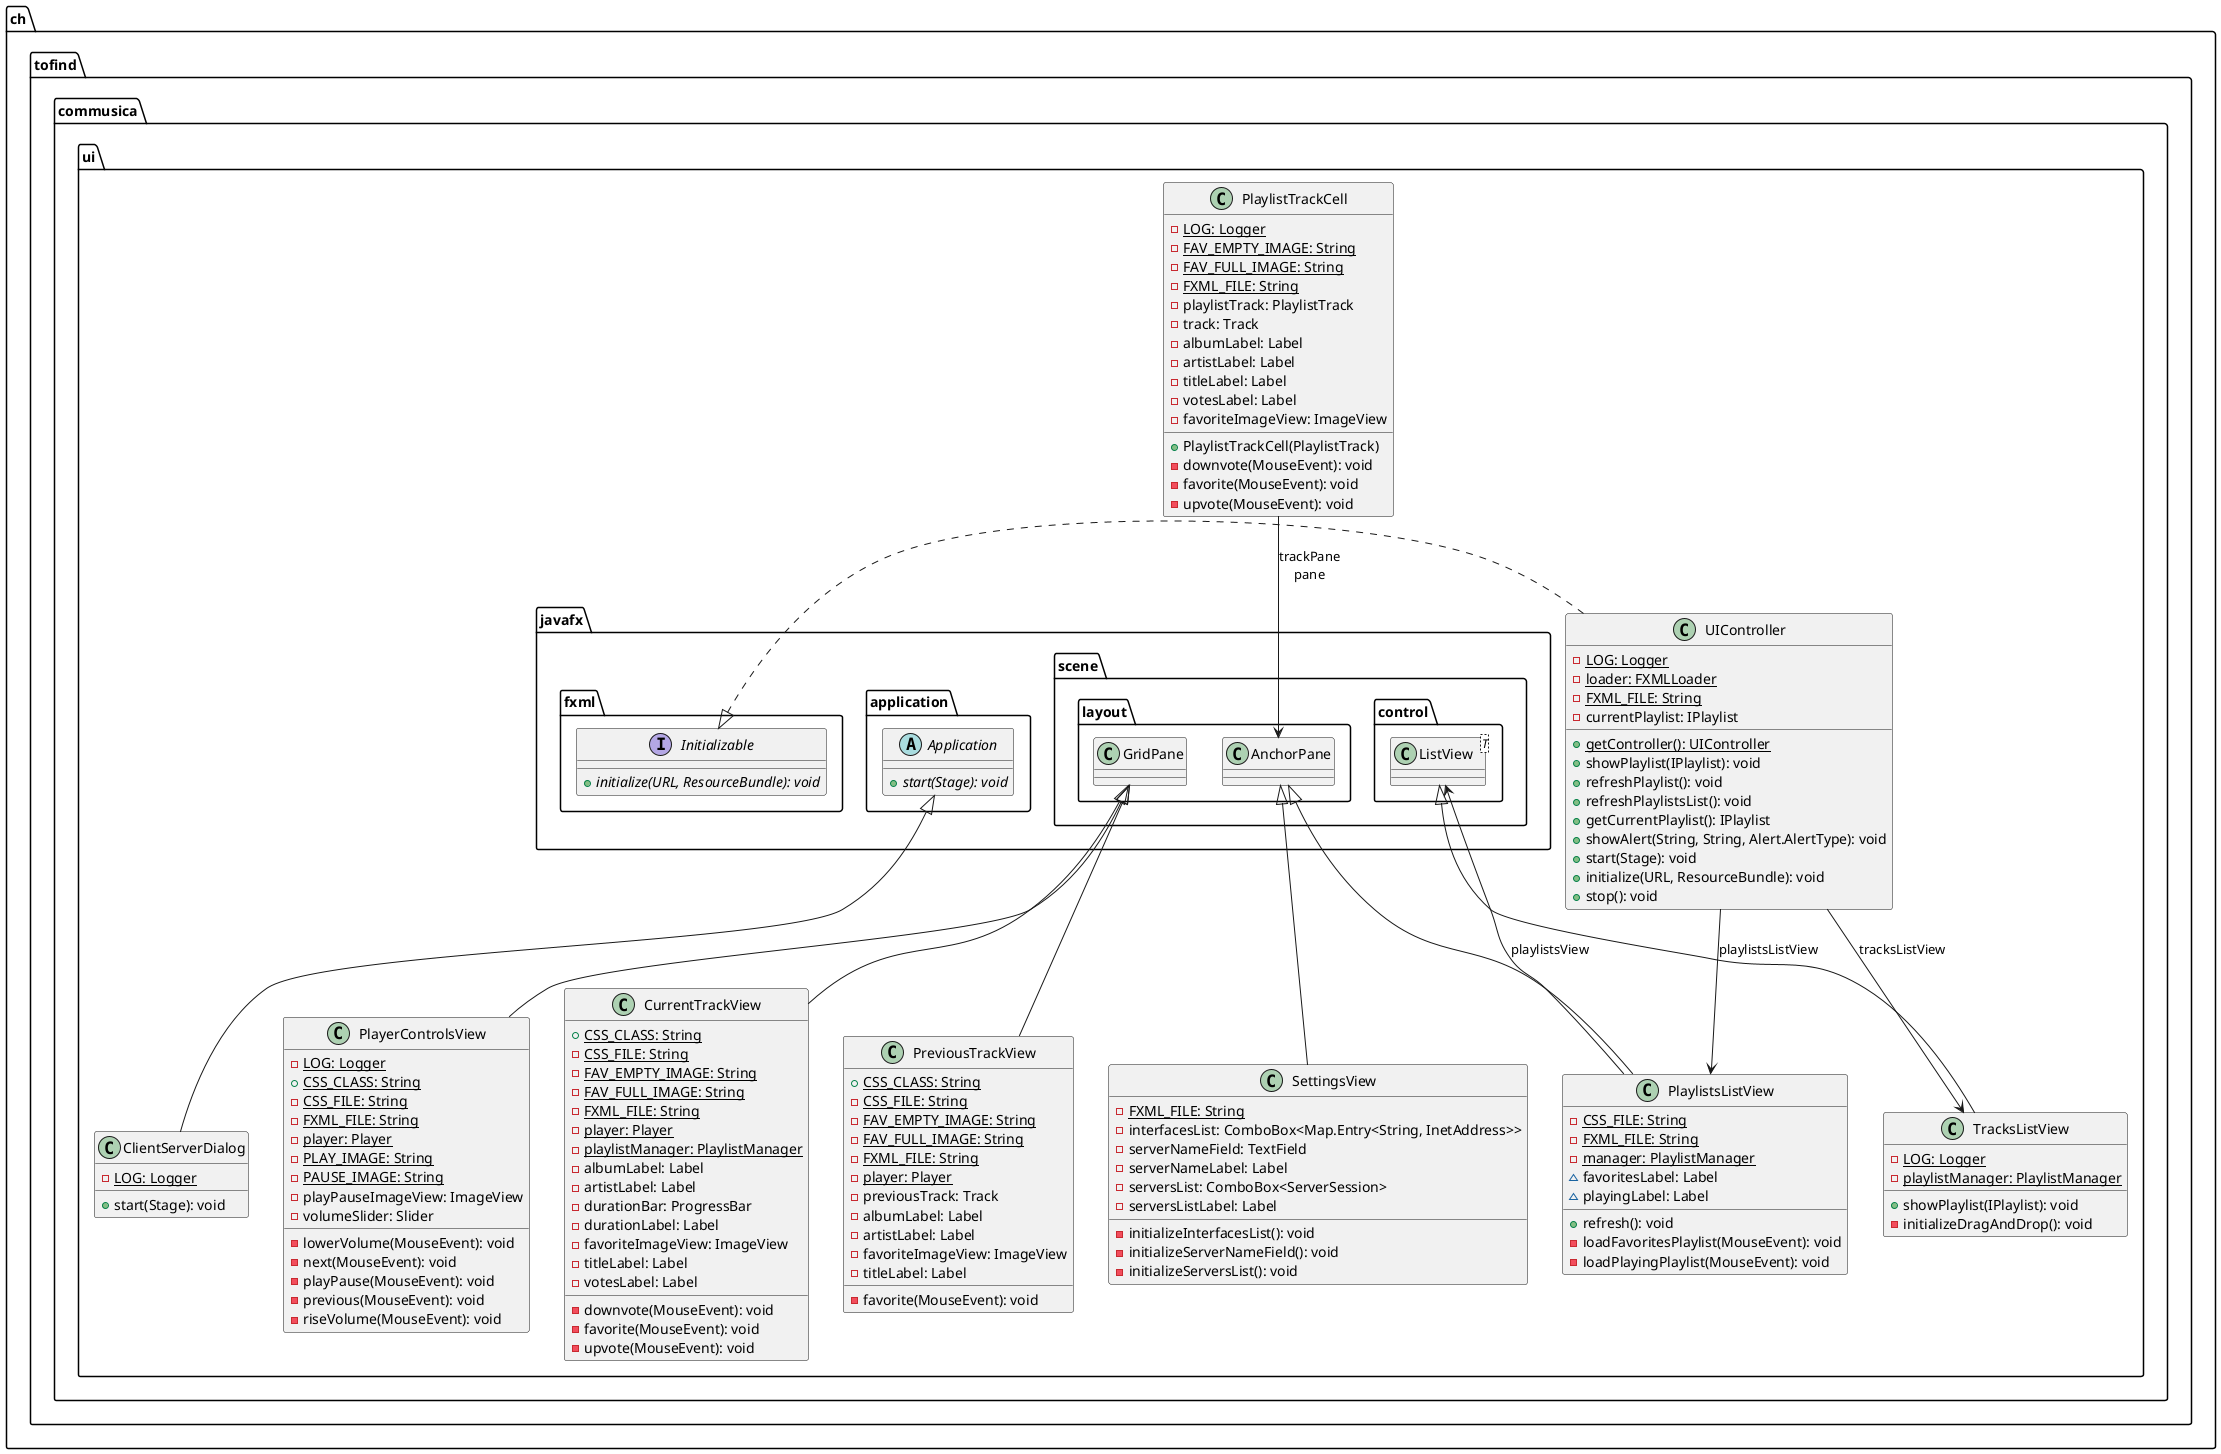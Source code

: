 @startuml

    namespace ch.tofind.commusica.ui {

        class PreviousTrackView {
            {static} +CSS_CLASS: String
            {static} -CSS_FILE: String
            {static} -FAV_EMPTY_IMAGE: String
            {static} -FAV_FULL_IMAGE: String
            {static} -FXML_FILE: String
            {static} -player: Player
            -previousTrack: Track
            -albumLabel: Label
            -artistLabel: Label
            -favoriteImageView: ImageView
            -titleLabel: Label
            -favorite(MouseEvent): void
        }

        class ClientServerDialog {
            {static} -LOG: Logger
            +start(Stage): void
        }

        class PlaylistsListView {
            {static} -CSS_FILE: String
            {static} -FXML_FILE: String
            {static} -manager: PlaylistManager
            ~favoritesLabel: Label
            ~playingLabel: Label
            +refresh(): void
            -loadFavoritesPlaylist(MouseEvent): void
            -loadPlayingPlaylist(MouseEvent): void
        }

        class CurrentTrackView {
            {static} +CSS_CLASS: String
            {static} -CSS_FILE: String
            {static} -FAV_EMPTY_IMAGE: String
            {static} -FAV_FULL_IMAGE: String
            {static} -FXML_FILE: String
            {static} -player: Player
            {static} -playlistManager: PlaylistManager
            -albumLabel: Label
            -artistLabel: Label
            -durationBar: ProgressBar
            -durationLabel: Label
            -favoriteImageView: ImageView
            -titleLabel: Label
            -votesLabel: Label
            -downvote(MouseEvent): void
            -favorite(MouseEvent): void
            -upvote(MouseEvent): void
        }

        class SettingsView {
            {static} -FXML_FILE: String
            -interfacesList: ComboBox<Map.Entry<String, InetAddress>>
            -serverNameField: TextField
            -serverNameLabel: Label
            -serversList: ComboBox<ServerSession>
            -serversListLabel: Label
            -initializeInterfacesList(): void
            -initializeServerNameField(): void
            -initializeServersList(): void
        }

        class UIController {
            {static} -LOG: Logger
            {static} -loader: FXMLLoader
            {static} -FXML_FILE: String
            -currentPlaylist: IPlaylist
            {static} +getController(): UIController
            +showPlaylist(IPlaylist): void
            +refreshPlaylist(): void
            +refreshPlaylistsList(): void
            +getCurrentPlaylist(): IPlaylist
            +showAlert(String, String, Alert.AlertType): void
            +start(Stage): void
            +initialize(URL, ResourceBundle): void
            +stop(): void
        }

        class PlaylistTrackCell {
            {static} -LOG: Logger
            {static} -FAV_EMPTY_IMAGE: String
            {static} -FAV_FULL_IMAGE: String
            {static} -FXML_FILE: String
            -playlistTrack: PlaylistTrack
            -track: Track
            -albumLabel: Label
            -artistLabel: Label
            -titleLabel: Label
            -votesLabel: Label
            -favoriteImageView: ImageView
            +PlaylistTrackCell(PlaylistTrack)
            -downvote(MouseEvent): void
            -favorite(MouseEvent): void
            -upvote(MouseEvent): void
        }

        class PlayerControlsView {
            {static} -LOG: Logger
            {static} +CSS_CLASS: String
            {static} -CSS_FILE: String
            {static} -FXML_FILE: String
            {static} -player: Player
            {static} -PLAY_IMAGE: String
            {static} -PAUSE_IMAGE: String
            -playPauseImageView: ImageView
            -volumeSlider: Slider
            -lowerVolume(MouseEvent): void
            -next(MouseEvent): void
            -playPause(MouseEvent): void
            -previous(MouseEvent): void
            -riseVolume(MouseEvent): void
        }

        class TracksListView {
            {static} -LOG: Logger
            {static} -playlistManager: PlaylistManager
            +showPlaylist(IPlaylist): void
            -initializeDragAndDrop(): void
        }

        class javafx.scene.layout.GridPane
        javafx.scene.layout.GridPane <|-- PreviousTrackView

        abstract class javafx.application.Application {
            {abstract} +start(Stage): void
        }
        javafx.application.Application <|-- ClientServerDialog

        class javafx.scene.layout.AnchorPane
        javafx.scene.layout.AnchorPane <|-- PlaylistsListView

        javafx.scene.layout.GridPane <|-- CurrentTrackView

        javafx.scene.layout.AnchorPane <|-- SettingsView

        interface javafx.fxml.Initializable {
            {abstract} +initialize(URL, ResourceBundle): void
        }
        javafx.fxml.Initializable <|.. UIController

        javafx.scene.layout.GridPane <|-- PlayerControlsView

        class javafx.scene.control.ListView<T>
        javafx.scene.control.ListView <|-- TracksListView

        PlaylistsListView --> javafx.scene.control.ListView: playlistsView

        UIController --> PlaylistsListView: playlistsListView

        UIController --> TracksListView: tracksListView

        PlaylistTrackCell --> javafx.scene.layout.AnchorPane: trackPane\npane

    }

@enduml
